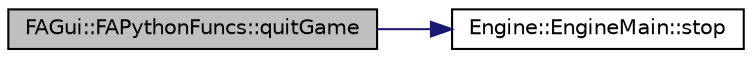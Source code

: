 digraph G
{
  edge [fontname="Helvetica",fontsize="10",labelfontname="Helvetica",labelfontsize="10"];
  node [fontname="Helvetica",fontsize="10",shape=record];
  rankdir="LR";
  Node1 [label="FAGui::FAPythonFuncs::quitGame",height=0.2,width=0.4,color="black", fillcolor="grey75", style="filled" fontcolor="black"];
  Node1 -> Node2 [color="midnightblue",fontsize="10",style="solid",fontname="Helvetica"];
  Node2 [label="Engine::EngineMain::stop",height=0.2,width=0.4,color="black", fillcolor="white", style="filled",URL="$class_engine_1_1_engine_main.html#a29cf2582acbc54239ea40124d157c433"];
}
